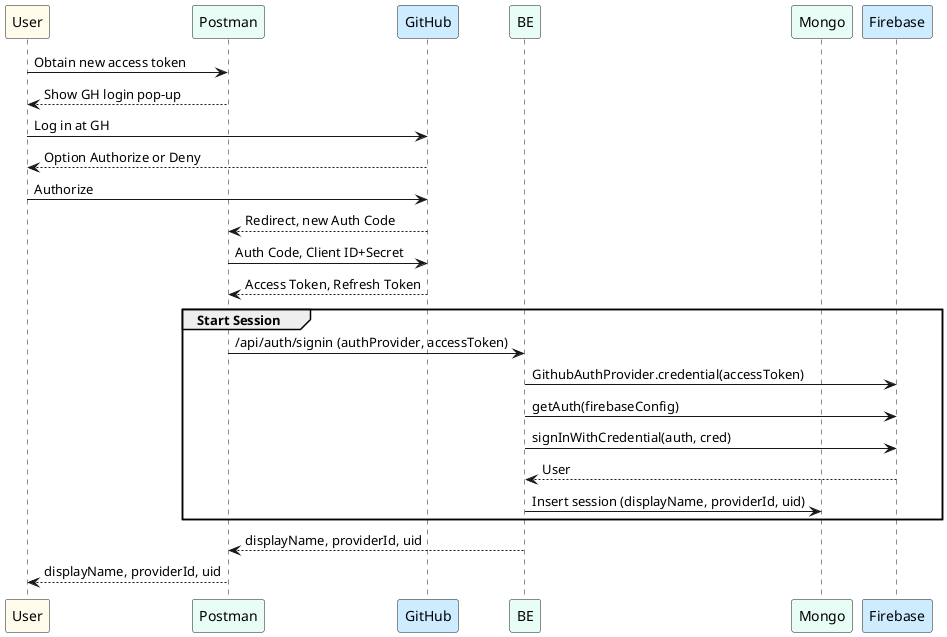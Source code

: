 @startumlparticipant User #FFFCEBparticipant Postman      #E8FDF5participant GitHub #CDECFFparticipant BE      #E8FDF5participant Mongo      #E8FDF5participant Firebase #CDECFFUser -> Postman: Obtain new access tokenPostman --> User: Show GH login pop-upUser -> GitHub: Log in at GHGitHub --> User: Option Authorize or DenyUser -> GitHub: AuthorizeGitHub --> Postman: Redirect, new Auth CodePostman -> GitHub: Auth Code, Client ID+SecretGitHub --> Postman: Access Token, Refresh Tokengroup Start Session    Postman -> BE: /api/auth/signin (authProvider, accessToken)    BE -> Firebase: GithubAuthProvider.credential(accessToken)    BE -> Firebase: getAuth(firebaseConfig)    BE -> Firebase: signInWithCredential(auth, cred)    Firebase --> BE: User    BE -> Mongo: Insert session (displayName, providerId, uid)endBE --> Postman: displayName, providerId, uidPostman --> User: displayName, providerId, uid@enduml